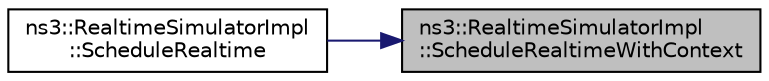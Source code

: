 digraph "ns3::RealtimeSimulatorImpl::ScheduleRealtimeWithContext"
{
 // LATEX_PDF_SIZE
  edge [fontname="Helvetica",fontsize="10",labelfontname="Helvetica",labelfontsize="10"];
  node [fontname="Helvetica",fontsize="10",shape=record];
  rankdir="RL";
  Node1 [label="ns3::RealtimeSimulatorImpl\l::ScheduleRealtimeWithContext",height=0.2,width=0.4,color="black", fillcolor="grey75", style="filled", fontcolor="black",tooltip="Schedule a future event execution (in a different context)."];
  Node1 -> Node2 [dir="back",color="midnightblue",fontsize="10",style="solid",fontname="Helvetica"];
  Node2 [label="ns3::RealtimeSimulatorImpl\l::ScheduleRealtime",height=0.2,width=0.4,color="black", fillcolor="white", style="filled",URL="$classns3_1_1_realtime_simulator_impl.html#a06c825f23ff29bf9fe72652f8fd3b72f",tooltip="Schedule a future event execution (in the same context)."];
}
